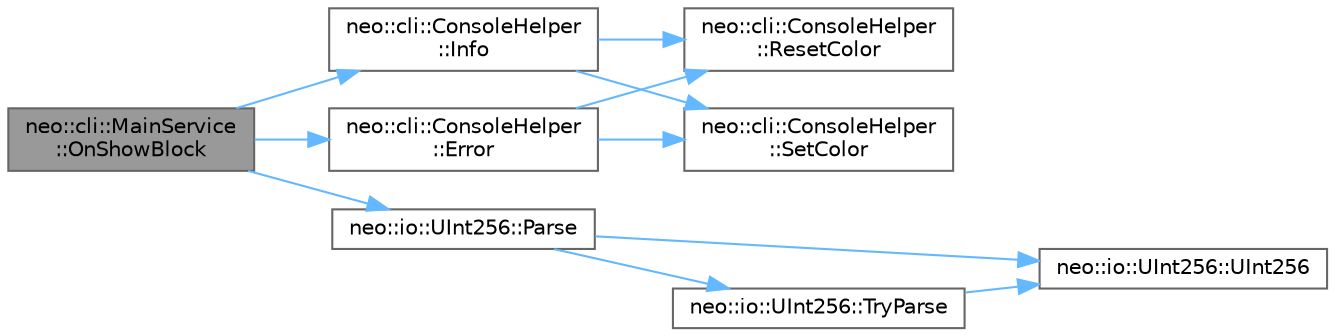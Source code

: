 digraph "neo::cli::MainService::OnShowBlock"
{
 // LATEX_PDF_SIZE
  bgcolor="transparent";
  edge [fontname=Helvetica,fontsize=10,labelfontname=Helvetica,labelfontsize=10];
  node [fontname=Helvetica,fontsize=10,shape=box,height=0.2,width=0.4];
  rankdir="LR";
  Node1 [id="Node000001",label="neo::cli::MainService\l::OnShowBlock",height=0.2,width=0.4,color="gray40", fillcolor="grey60", style="filled", fontcolor="black",tooltip=" "];
  Node1 -> Node2 [id="edge1_Node000001_Node000002",color="steelblue1",style="solid",tooltip=" "];
  Node2 [id="Node000002",label="neo::cli::ConsoleHelper\l::Error",height=0.2,width=0.4,color="grey40", fillcolor="white", style="filled",URL="$classneo_1_1cli_1_1_console_helper.html#ac3ec7b1362555499592739354105f6f1",tooltip="Print an error message."];
  Node2 -> Node3 [id="edge2_Node000002_Node000003",color="steelblue1",style="solid",tooltip=" "];
  Node3 [id="Node000003",label="neo::cli::ConsoleHelper\l::ResetColor",height=0.2,width=0.4,color="grey40", fillcolor="white", style="filled",URL="$classneo_1_1cli_1_1_console_helper.html#aa19a32aa086b8165b918589106658595",tooltip="Reset console text color to default."];
  Node2 -> Node4 [id="edge3_Node000002_Node000004",color="steelblue1",style="solid",tooltip=" "];
  Node4 [id="Node000004",label="neo::cli::ConsoleHelper\l::SetColor",height=0.2,width=0.4,color="grey40", fillcolor="white", style="filled",URL="$classneo_1_1cli_1_1_console_helper.html#ad263bec77ecce8013dddb817efef151f",tooltip="Set console text color."];
  Node1 -> Node5 [id="edge4_Node000001_Node000005",color="steelblue1",style="solid",tooltip=" "];
  Node5 [id="Node000005",label="neo::cli::ConsoleHelper\l::Info",height=0.2,width=0.4,color="grey40", fillcolor="white", style="filled",URL="$classneo_1_1cli_1_1_console_helper.html#a6d48e1c45f338bd842bf7fa6bf00b0d9",tooltip="Print an informational message."];
  Node5 -> Node3 [id="edge5_Node000005_Node000003",color="steelblue1",style="solid",tooltip=" "];
  Node5 -> Node4 [id="edge6_Node000005_Node000004",color="steelblue1",style="solid",tooltip=" "];
  Node1 -> Node6 [id="edge7_Node000001_Node000006",color="steelblue1",style="solid",tooltip=" "];
  Node6 [id="Node000006",label="neo::io::UInt256::Parse",height=0.2,width=0.4,color="grey40", fillcolor="white", style="filled",URL="$classneo_1_1io_1_1_u_int256.html#ae9677f80225af25ba870a2e47456ba60",tooltip="Parses a hexadecimal string into a UInt256."];
  Node6 -> Node7 [id="edge8_Node000006_Node000007",color="steelblue1",style="solid",tooltip=" "];
  Node7 [id="Node000007",label="neo::io::UInt256::TryParse",height=0.2,width=0.4,color="grey40", fillcolor="white", style="filled",URL="$classneo_1_1io_1_1_u_int256.html#a4852cc59d65e30d34941404fd555e86e",tooltip="Tries to parse a hexadecimal string into a UInt256."];
  Node7 -> Node8 [id="edge9_Node000007_Node000008",color="steelblue1",style="solid",tooltip=" "];
  Node8 [id="Node000008",label="neo::io::UInt256::UInt256",height=0.2,width=0.4,color="grey40", fillcolor="white", style="filled",URL="$classneo_1_1io_1_1_u_int256.html#a96e96c9590720abc1c4f8c086ff6c051",tooltip="Constructs a UInt256 initialized to zero."];
  Node6 -> Node8 [id="edge10_Node000006_Node000008",color="steelblue1",style="solid",tooltip=" "];
}
